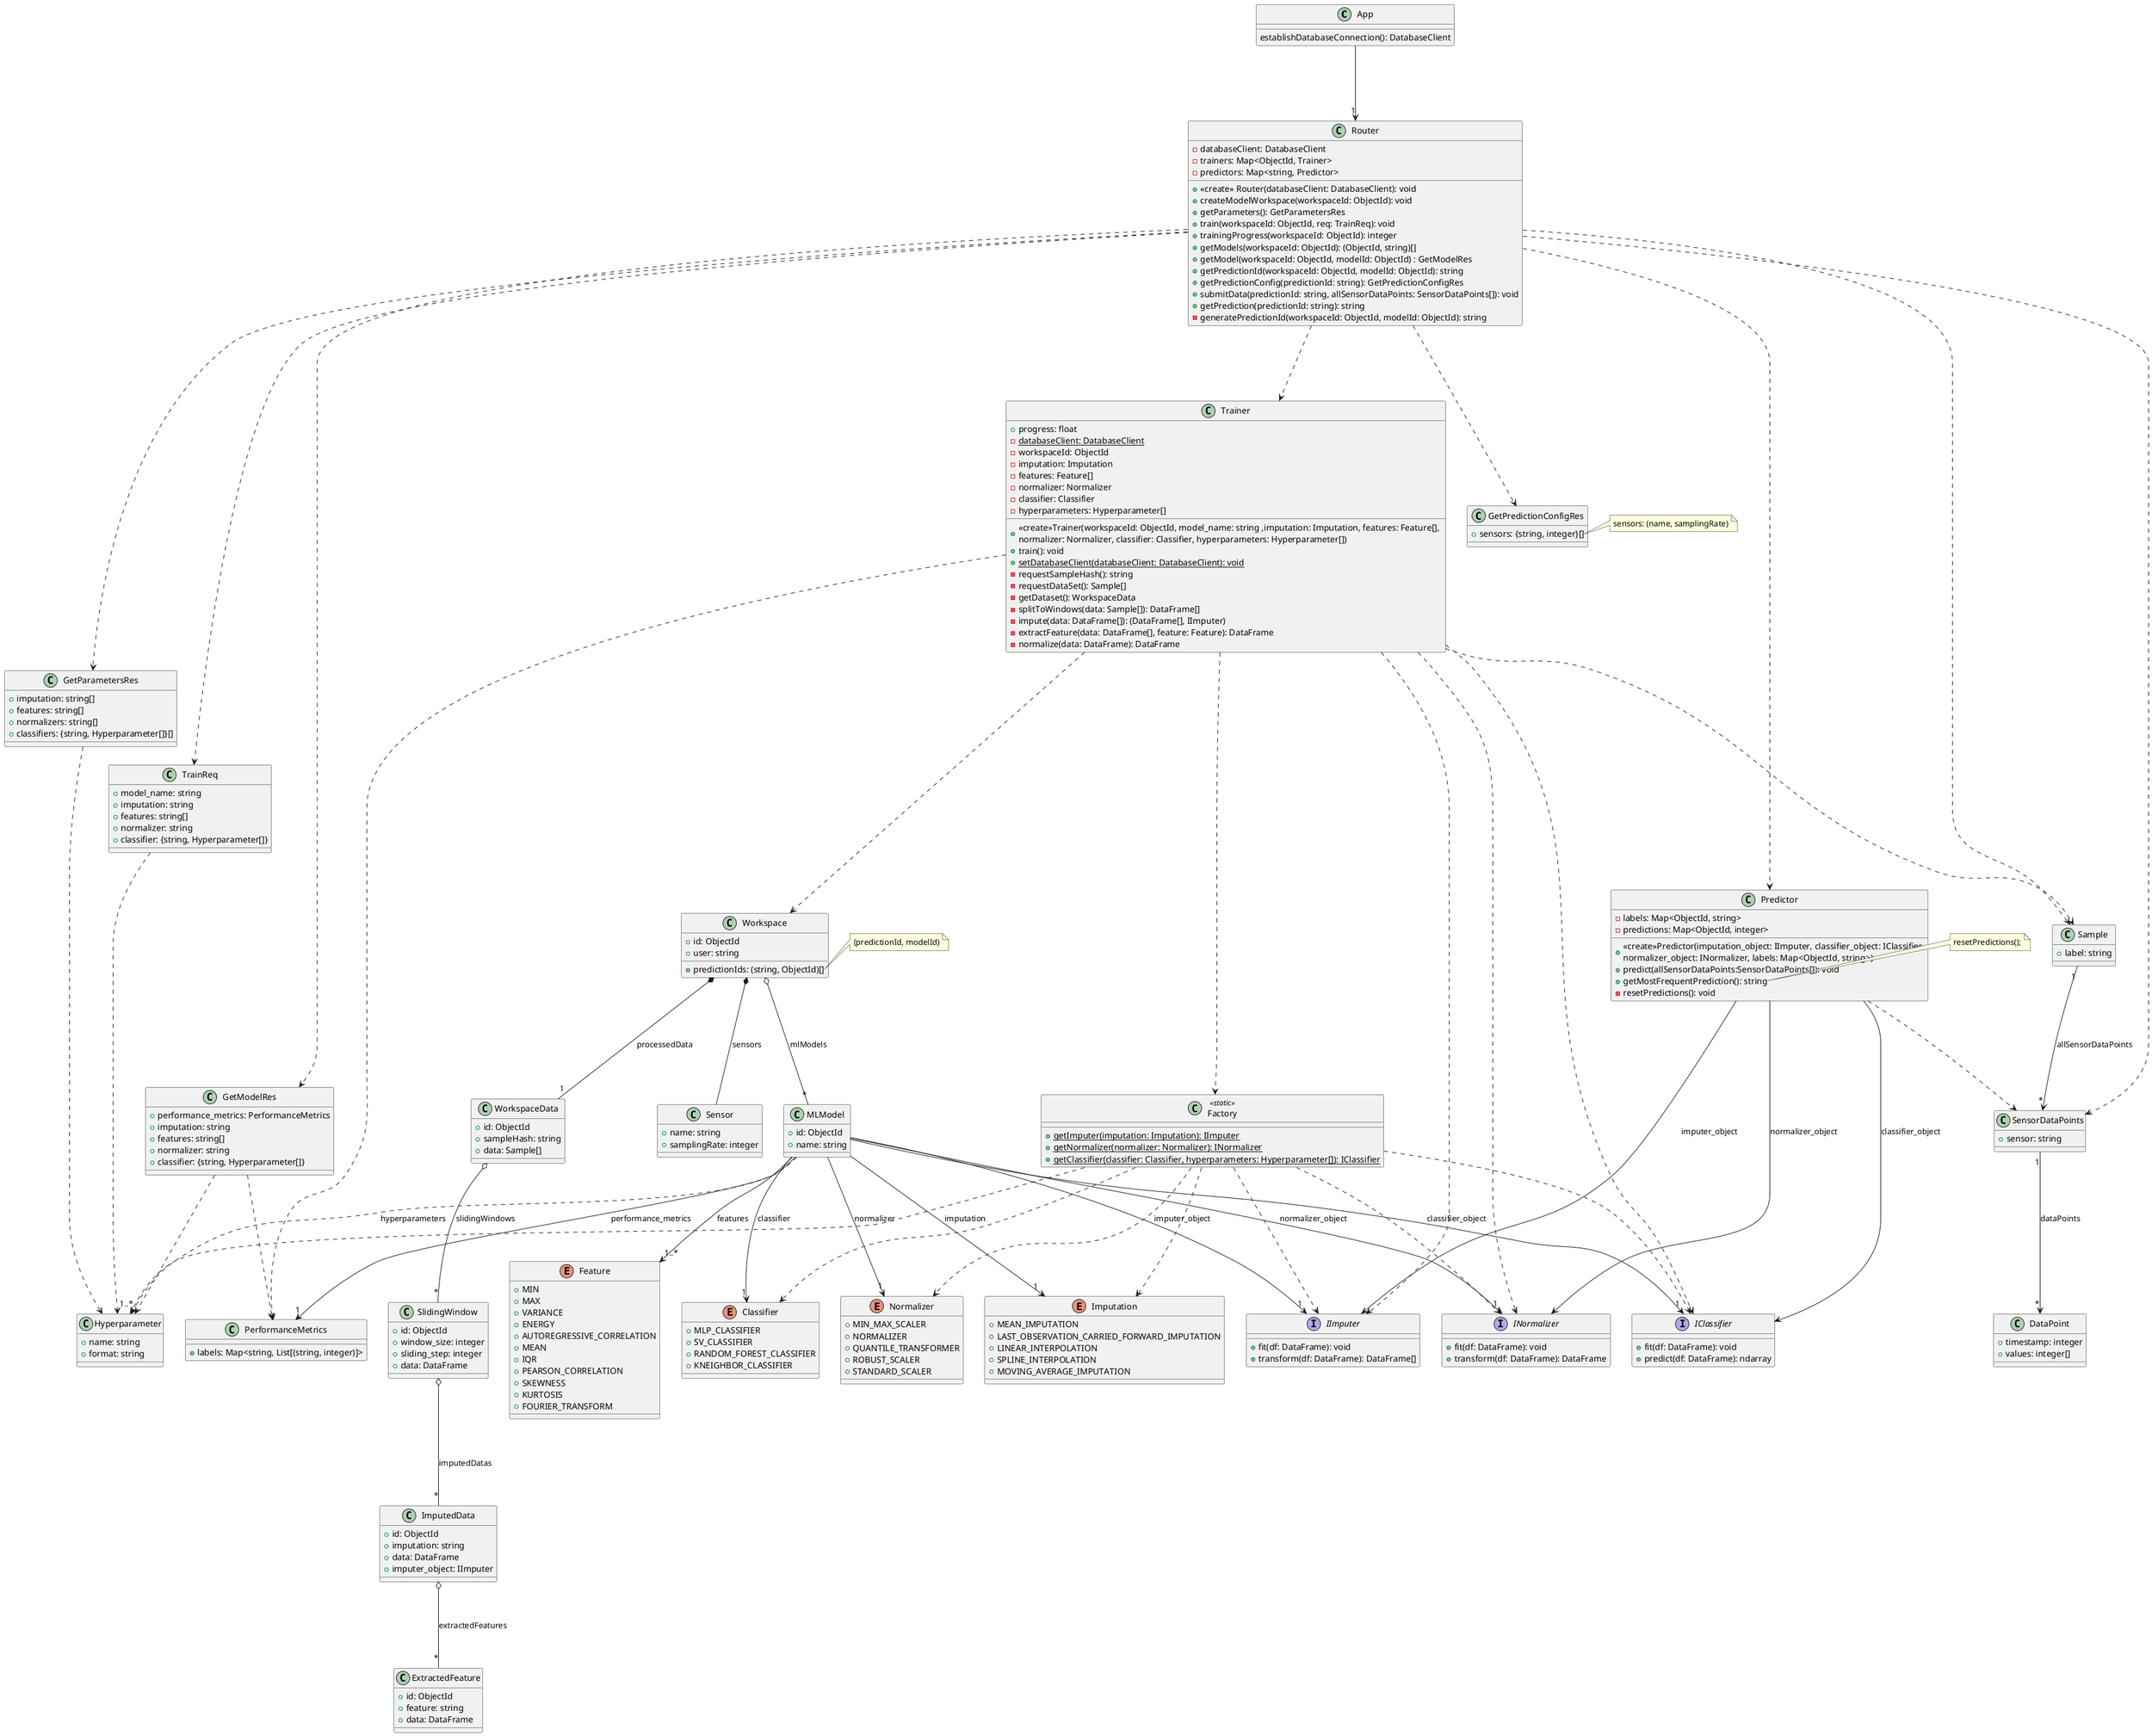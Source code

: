 @startuml Model Management Class Diagram

class App {
    establishDatabaseConnection(): DatabaseClient
}

App ---> "1" Router

class Workspace {
    +id: ObjectId
    +user: string
    +predictionIds: (string, ObjectId)[]
}
note right of Workspace::predictionIds
(predictionId, modelId)
end note

Workspace *--- Sensor : sensors

class Sensor {
    +name: string
    +samplingRate: integer
}

Workspace o--- "*" MLModel : mlModels

class GetParametersRes {
    +imputation: string[]
    +features: string[]
    +normalizers: string[]
    +classifiers: {string, Hyperparameter[]}[]
}

GetParametersRes ...> Hyperparameter

class Hyperparameter {
    +name: string
    +format: string
}

'GetParametersRes ---> "5" Imputation: imputations
'GetParametersRes ---> "11" Feature: features
'GetParametersRes ---> "5" Normalizer: normalizers
'GetParametersRes ---> "4" Classifier: classifiers

class TrainReq {
    +model_name: string
    +imputation: string
    +features: string[]
    +normalizer: string
    +classifier: {string, Hyperparameter[]}
}

TrainReq ...> Hyperparameter

class GetModelRes {
    +performance_metrics: PerformanceMetrics
    +imputation: string
    +features: string[]
    +normalizer: string
    +classifier: {string, Hyperparameter[]}
}

GetModelRes ...> Hyperparameter
GetModelRes ...> PerformanceMetrics

class GetPredictionConfigRes {
    +sensors: {string, integer}[]
}

note right of GetPredictionConfigRes::sensors
sensors: (name, samplingRate)
end note

class Router {
    -databaseClient: DatabaseClient
    -trainers: Map<ObjectId, Trainer> 
    -predictors: Map<string, Predictor>

    +<<create>> Router(databaseClient: DatabaseClient): void
    +createModelWorkspace(workspaceId: ObjectId): void
    +getParameters(): GetParametersRes
    +train(workspaceId: ObjectId, req: TrainReq): void
    +trainingProgress(workspaceId: ObjectId): integer
    +getModels(workspaceId: ObjectId): (ObjectId, string)[]
    +getModel(workspaceId: ObjectId, modelId: ObjectId) : GetModelRes
    +getPredictionId(workspaceId: ObjectId, modelId: ObjectId): string
    +getPredictionConfig(predictionId: string): GetPredictionConfigRes
    +submitData(predictionId: string, allSensorDataPoints: SensorDataPoints[]): void
    +getPrediction(predictionId: string): string
    -generatePredictionId(workspaceId: ObjectId, modelId: ObjectId): string
}

Router ...> SensorDataPoints
Router ...> Sample
Router ...> Trainer
Router ...> Predictor

class Predictor {
    -labels: Map<ObjectId, string>
    -predictions: Map<ObjectId, integer>
    +<<create>>Predictor(imputation_object: IImputer, classifier_object: IClassifier,\nnormalizer_object: INormalizer, labels: Map<ObjectId, string>)
    +predict(allSensorDataPoints:SensorDataPoints[]): void
    +getMostFrequentPrediction(): string
    -resetPredictions(): void
}

note right of Predictor::getMostFrequentPrediction
    resetPredictions();
end note

Predictor ---> IImputer: imputer_object
Predictor ---> IClassifier: classifier_object
Predictor ---> INormalizer: normalizer_object
Predictor ...> SensorDataPoints

class Sample {
    +label: string
}

class SensorDataPoints {
    +sensor: string
}

class DataPoint {
    +timestamp: integer
    +values: integer[]
}

Sample "1" ---> "*" SensorDataPoints : allSensorDataPoints
SensorDataPoints "1" ---> "*" DataPoint : dataPoints

Router ...> GetParametersRes
Router ...> TrainReq
Router ...> GetModelRes
Router ...> GetPredictionConfigRes

class Factory <<static>> {
    +{static} getImputer(imputation: Imputation): IImputer
    +{static} getNormalizer(normalizer: Normalizer): INormalizer
    +{static} getClassifier(classifier: Classifier, hyperparameters: Hyperparameter[]): IClassifier
}

Factory ...> Imputation
Factory ...> IImputer
Factory ...> Normalizer
Factory ...> INormalizer
Factory ...> Classifier
Factory ...> IClassifier
Factory ...> Hyperparameter

interface IImputer {
    +fit(df: DataFrame): void
    +transform(df: DataFrame): DataFrame[]
}

interface INormalizer {
    +fit(df: DataFrame): void
    +transform(df: DataFrame): DataFrame
}

interface IClassifier {
    +fit(df: DataFrame): void
    +predict(df: DataFrame): ndarray
}

class Trainer {
    +progress: float
    -{static}databaseClient: DatabaseClient
    -workspaceId: ObjectId
    -imputation: Imputation
    -features: Feature[]
    -normalizer: Normalizer
    -classifier: Classifier
    -hyperparameters: Hyperparameter[]
    +<<create>>Trainer(workspaceId: ObjectId, model_name: string ,imputation: Imputation, features: Feature[], \nnormalizer: Normalizer, classifier: Classifier, hyperparameters: Hyperparameter[])
    +train(): void
    +{static}setDatabaseClient(databaseClient: DatabaseClient): void
    -requestSampleHash(): string
    -requestDataSet(): Sample[]
    -getDataset(): WorkspaceData
    -splitToWindows(data: Sample[]): DataFrame[]
    -impute(data: DataFrame[]): (DataFrame[], IImputer)
    -extractFeature(data: DataFrame[], feature: Feature): DataFrame
    -normalize(data: DataFrame): DataFrame
}

Trainer ...> IClassifier
Trainer ...> IImputer
Trainer ...> INormalizer
Trainer ...> PerformanceMetrics
Trainer ...> Sample
Trainer ...> Factory
Trainer ...> Workspace

class PerformanceMetrics {
    +labels: Map<string, List[(string, integer)]>
}

class MLModel {
    +id: ObjectId
    +name: string
}

MLModel ---> "1" Imputation : imputation
MLModel ---> "1..*" Feature : features
MLModel ---> "1" Normalizer : normalizer
MLModel ---> "1" Classifier : classifier
MLModel ...> "1..*" Hyperparameter: hyperparameters
MLModel ---> "1" PerformanceMetrics : performance_metrics
MLModel ---> "1" IImputer : imputer_object
MLModel ---> "1" INormalizer: normalizer_object
MLModel ---> "1" IClassifier : classifier_object

enum Imputation {
    +MEAN_IMPUTATION
    +LAST_OBSERVATION_CARRIED_FORWARD_IMPUTATION
    +LINEAR_INTERPOLATION
    +SPLINE_INTERPOLATION
    +MOVING_AVERAGE_IMPUTATION
}

enum Feature {
    +MIN
    +MAX
    +VARIANCE
    +ENERGY
    +AUTOREGRESSIVE_CORRELATION
    +MEAN
    +IQR
    +PEARSON_CORRELATION
    +SKEWNESS
    +KURTOSIS
    +FOURIER_TRANSFORM
}

enum Normalizer {
    +MIN_MAX_SCALER
    +NORMALIZER
    +QUANTILE_TRANSFORMER
    +ROBUST_SCALER
    +STANDARD_SCALER
} 

enum Classifier {
    +MLP_CLASSIFIER
    +SV_CLASSIFIER
    +RANDOM_FOREST_CLASSIFIER
    +KNEIGHBOR_CLASSIFIER
}

Workspace *--- "1" WorkspaceData: processedData

class WorkspaceData {
    +id: ObjectId
    +sampleHash: string
    +data: Sample[]
}

WorkspaceData o--- "*" SlidingWindow : slidingWindows

class SlidingWindow {
    +id: ObjectId
    +window_size: integer
    +sliding_step: integer
    +data: DataFrame
}

SlidingWindow o--- "*" ImputedData : imputedDatas

class ImputedData {
    +id: ObjectId
    +imputation: string
    +data: DataFrame
    +imputer_object: IImputer
}

ImputedData o--- "*" ExtractedFeature : extractedFeatures

class ExtractedFeature {
    +id: ObjectId
    +feature: string
    +data: DataFrame
}

@enduml

